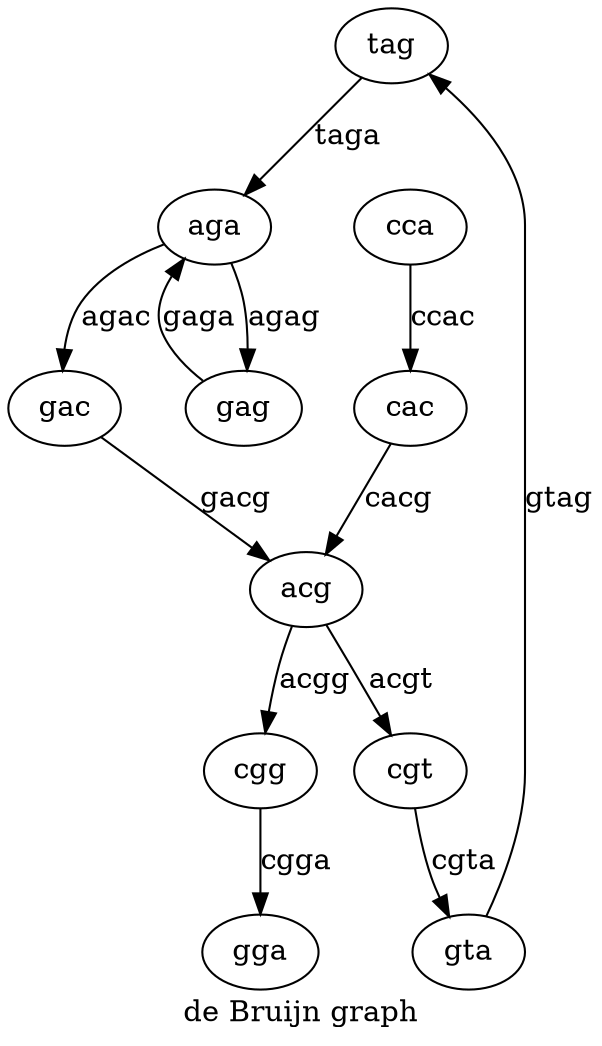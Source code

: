 digraph {
label="de Bruijn graph"
tag->aga[label=taga];
aga->gag[label=agag];
aga->gac[label=agac];
gag->aga[label=gaga];
acg->cgt[label=acgt];
acg->cgg[label=acgg];
cgt->gta[label=cgta];
gac->acg[label=gacg];
cac->acg[label=cacg];
gta->tag[label=gtag];
cca->cac[label=ccac];
cgg->gga[label=cgga];
}
